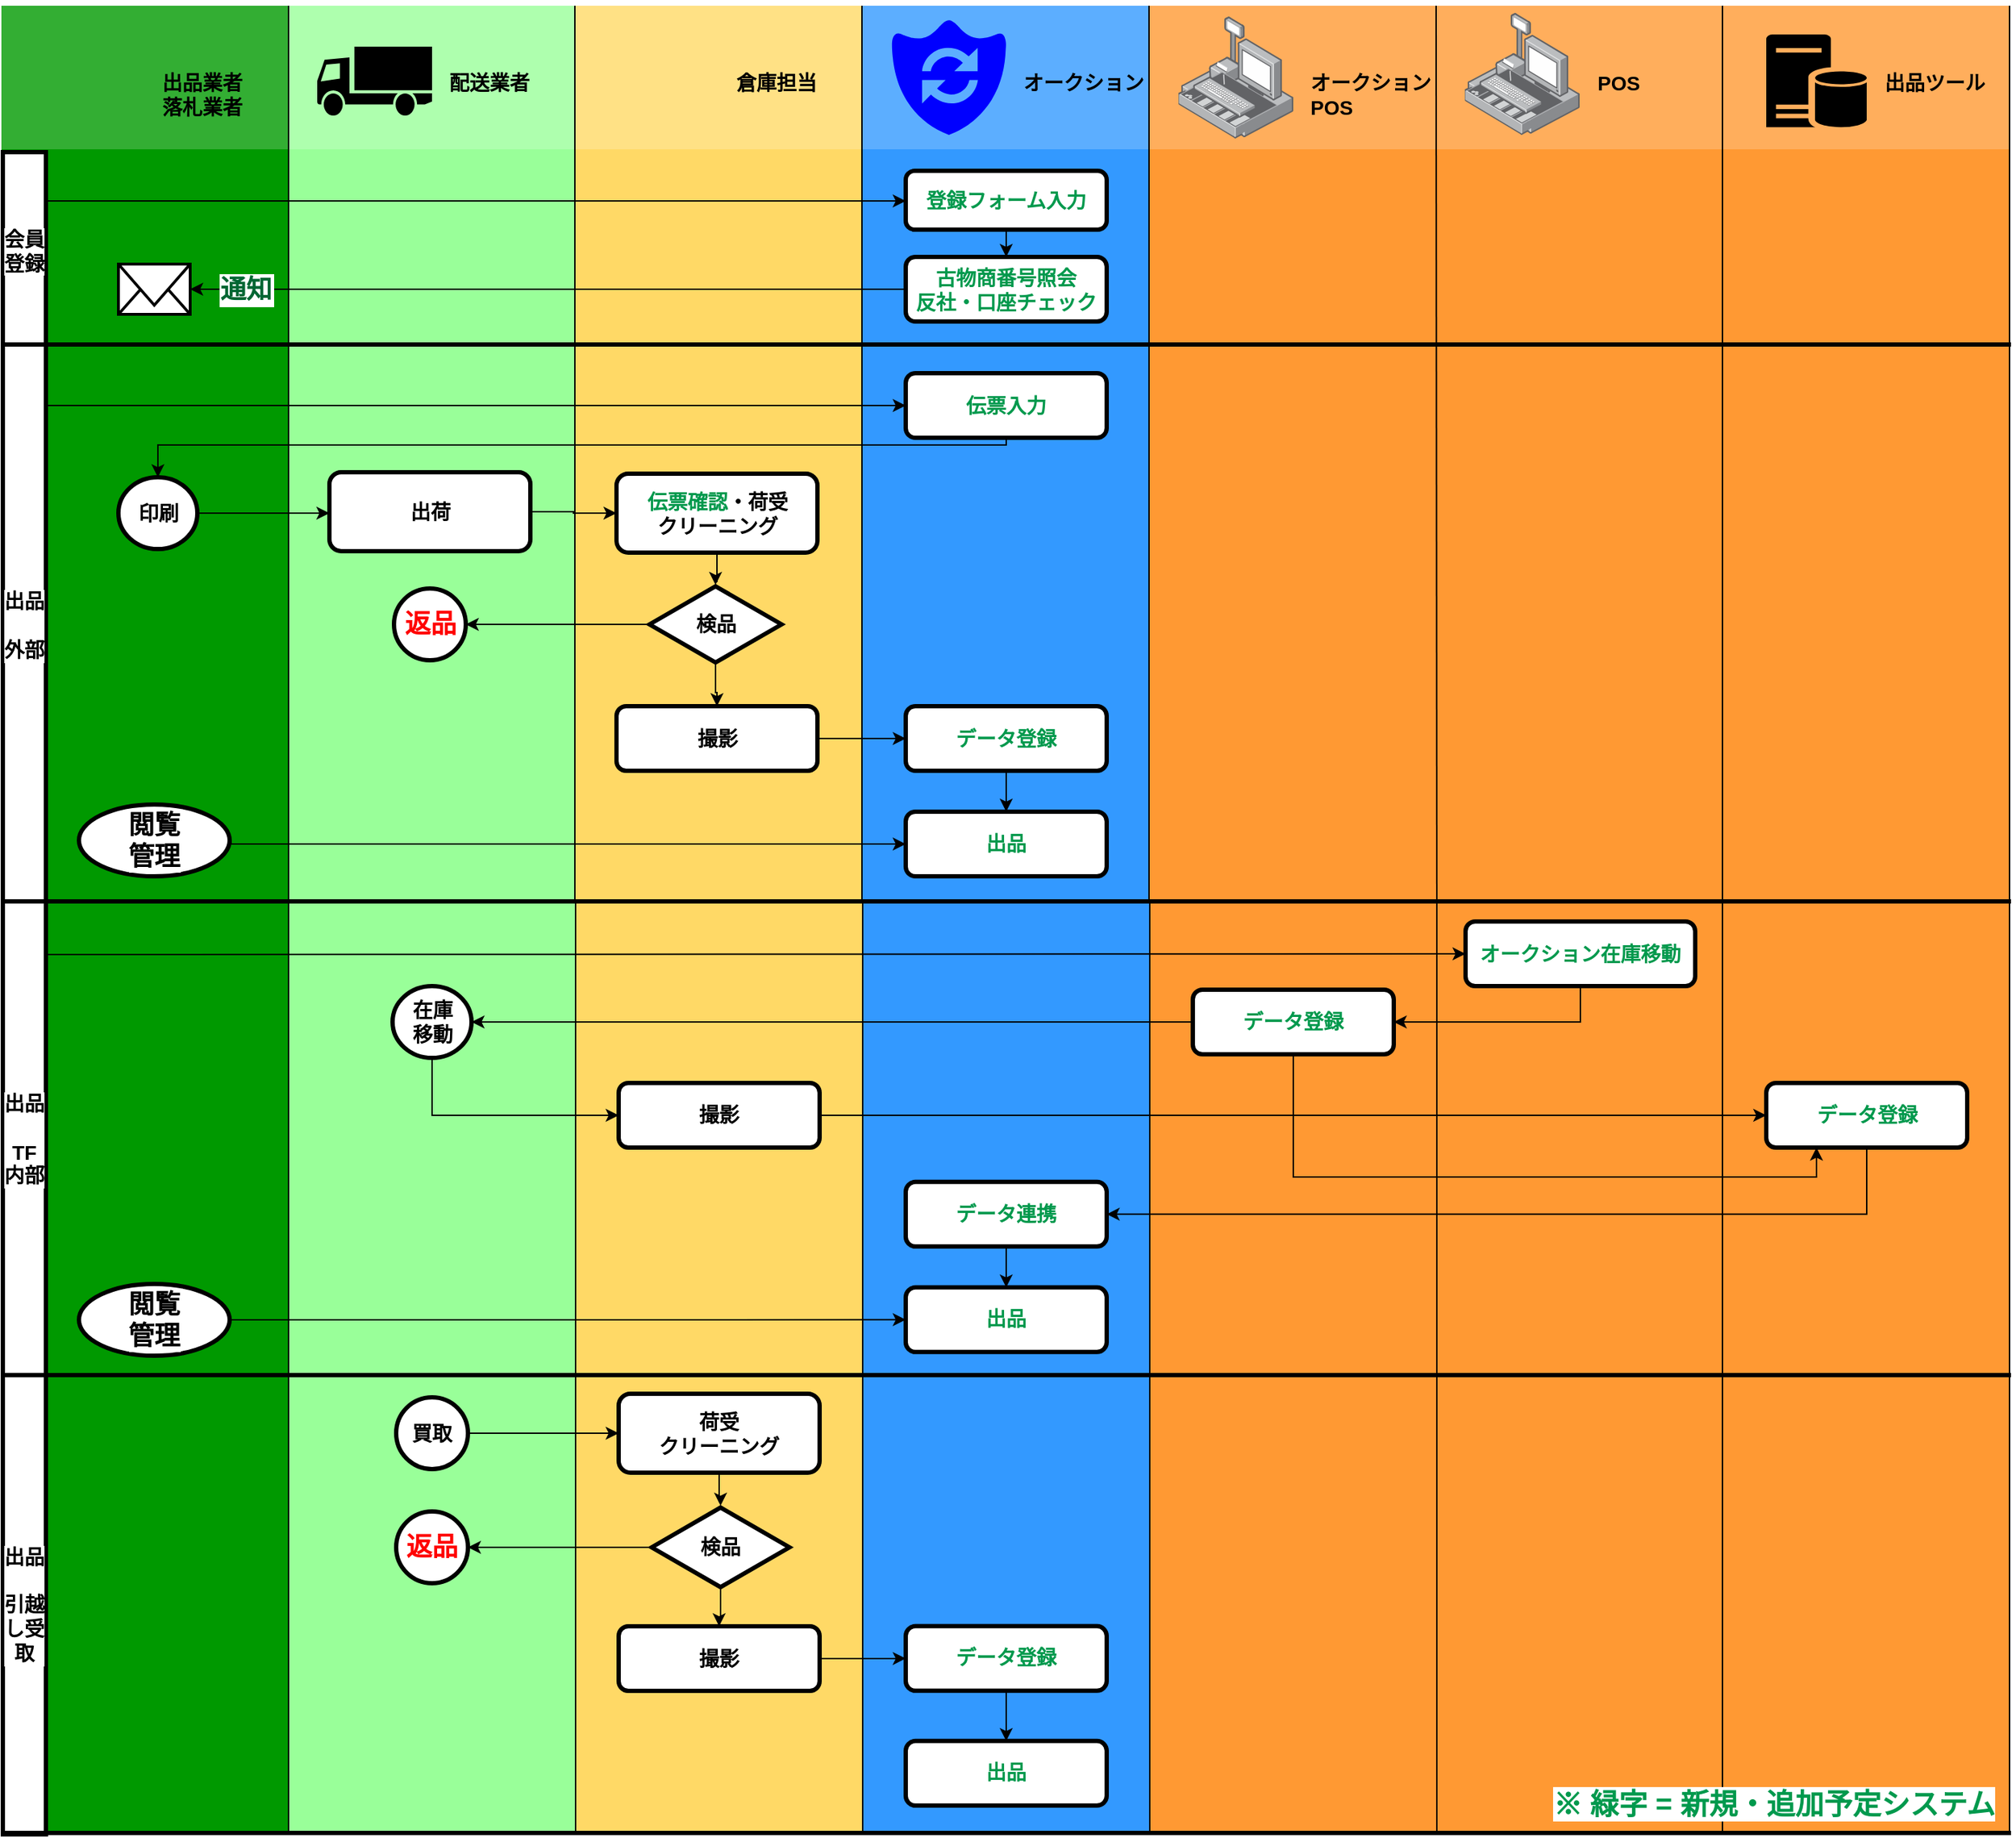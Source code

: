 <mxfile version="10.9.5" type="github"><diagram id="za8MhXIXPKN2aP06DoR2" name="Page-1"><mxGraphModel dx="1892" dy="2934" grid="1" gridSize="10" guides="1" tooltips="1" connect="1" arrows="1" fold="1" page="1" pageScale="1" pageWidth="1169" pageHeight="826" math="0" shadow="0"><root><mxCell id="0"/><mxCell id="1" parent="0"/><mxCell id="djTdqgTqJG-qwQicNYeu-275" value="" style="whiteSpace=wrap;html=1;labelBackgroundColor=#ffffff;fontSize=14;fontColor=#0000FF;align=left;strokeColor=#000000;fillColor=#FF9933;" parent="1" vertex="1"><mxGeometry x="1000" y="-202" width="200" height="650" as="geometry"/></mxCell><mxCell id="djTdqgTqJG-qwQicNYeu-276" value="" style="whiteSpace=wrap;html=1;labelBackgroundColor=#ffffff;fontSize=14;fontColor=#0000FF;align=left;strokeColor=#000000;fillColor=#FF9933;" parent="1" vertex="1"><mxGeometry x="1199" y="-202" width="200" height="650" as="geometry"/></mxCell><mxCell id="djTdqgTqJG-qwQicNYeu-96" value="" style="whiteSpace=wrap;html=1;labelBackgroundColor=#ffffff;fontSize=14;fontColor=#0000FF;align=left;strokeColor=none;fillColor=#FF9933;" parent="1" vertex="1"><mxGeometry x="800" y="-826" width="200" height="625" as="geometry"/></mxCell><mxCell id="djTdqgTqJG-qwQicNYeu-274" value="" style="whiteSpace=wrap;html=1;labelBackgroundColor=#ffffff;fontSize=14;fontColor=#0000FF;align=left;strokeColor=#000000;fillColor=#FF9933;" parent="1" vertex="1"><mxGeometry x="800" y="-202" width="200" height="650" as="geometry"/></mxCell><mxCell id="djTdqgTqJG-qwQicNYeu-273" value="" style="whiteSpace=wrap;html=1;labelBackgroundColor=#ffffff;fontSize=14;fontColor=#0000FF;align=left;strokeColor=#000000;fillColor=#3399FF;" parent="1" vertex="1"><mxGeometry x="600" y="-202" width="200" height="650" as="geometry"/></mxCell><mxCell id="djTdqgTqJG-qwQicNYeu-272" value="" style="whiteSpace=wrap;html=1;labelBackgroundColor=#ffffff;fontSize=14;fontColor=#0000FF;align=left;strokeColor=#000000;fillColor=#FFD966;" parent="1" vertex="1"><mxGeometry x="400" y="-202" width="200" height="650" as="geometry"/></mxCell><mxCell id="djTdqgTqJG-qwQicNYeu-271" value="" style="whiteSpace=wrap;html=1;labelBackgroundColor=#ffffff;fontSize=14;fontColor=#99FF99;align=left;strokeColor=#000000;fillColor=#99FF99;" parent="1" vertex="1"><mxGeometry x="200" y="-202" width="200" height="650" as="geometry"/></mxCell><mxCell id="djTdqgTqJG-qwQicNYeu-270" value="" style="whiteSpace=wrap;html=1;labelBackgroundColor=#ffffff;fontSize=14;fontColor=#0000FF;align=left;strokeColor=#000000;fillColor=#009900;" parent="1" vertex="1"><mxGeometry y="-202" width="200" height="650" as="geometry"/></mxCell><mxCell id="djTdqgTqJG-qwQicNYeu-212" value="" style="group" parent="1" vertex="1" connectable="0"><mxGeometry x="1199.5" y="-826" width="200" height="641" as="geometry"/></mxCell><mxCell id="djTdqgTqJG-qwQicNYeu-213" value="" style="group" parent="djTdqgTqJG-qwQicNYeu-212" vertex="1" connectable="0"><mxGeometry width="200" height="641" as="geometry"/></mxCell><mxCell id="djTdqgTqJG-qwQicNYeu-214" value="" style="whiteSpace=wrap;html=1;labelBackgroundColor=#ffffff;fontSize=14;fontColor=#0000FF;align=left;strokeColor=none;fillColor=#FF9933;" parent="djTdqgTqJG-qwQicNYeu-213" vertex="1"><mxGeometry width="200" height="625" as="geometry"/></mxCell><mxCell id="djTdqgTqJG-qwQicNYeu-215" value="" style="whiteSpace=wrap;html=1;labelBackgroundColor=#ffffff;fillColor=#FFFFFF;fontSize=14;fontColor=#FFFFFF;align=left;strokeColor=none;opacity=20;" parent="djTdqgTqJG-qwQicNYeu-213" vertex="1"><mxGeometry width="200" height="100" as="geometry"/></mxCell><mxCell id="djTdqgTqJG-qwQicNYeu-217" value="出品ツール" style="text;html=1;resizable=0;points=[];autosize=1;align=left;verticalAlign=top;spacingTop=-4;fontSize=14;fontColor=#000000;fontStyle=1" parent="djTdqgTqJG-qwQicNYeu-213" vertex="1"><mxGeometry x="110" y="42.5" width="90" height="20" as="geometry"/></mxCell><mxCell id="djTdqgTqJG-qwQicNYeu-218" value="" style="shadow=0;dashed=0;html=1;labelPosition=center;verticalLabelPosition=bottom;verticalAlign=top;align=center;shape=mxgraph.mscae.enterprise.database_server;fillColor=#000000;strokeColor=none;labelBackgroundColor=#ffffff;fontSize=14;fontColor=#000000;" parent="djTdqgTqJG-qwQicNYeu-213" vertex="1"><mxGeometry x="30" y="20" width="70" height="65" as="geometry"/></mxCell><mxCell id="djTdqgTqJG-qwQicNYeu-216" value="" style="endArrow=none;html=1;fontSize=14;fontColor=#0000FF;" parent="djTdqgTqJG-qwQicNYeu-213" edge="1"><mxGeometry width="50" height="50" relative="1" as="geometry"><mxPoint x="199.5" y="625" as="sourcePoint"/><mxPoint x="199.5" as="targetPoint"/></mxGeometry></mxCell><mxCell id="djTdqgTqJG-qwQicNYeu-90" value="" style="group" parent="1" vertex="1" connectable="0"><mxGeometry x="999.5" y="-826" width="238.5" height="641" as="geometry"/></mxCell><mxCell id="djTdqgTqJG-qwQicNYeu-91" value="" style="whiteSpace=wrap;html=1;labelBackgroundColor=#ffffff;fontSize=14;fontColor=#0000FF;align=left;strokeColor=none;fillColor=#FF9933;" parent="djTdqgTqJG-qwQicNYeu-90" vertex="1"><mxGeometry width="200" height="625" as="geometry"/></mxCell><mxCell id="djTdqgTqJG-qwQicNYeu-92" value="" style="whiteSpace=wrap;html=1;labelBackgroundColor=#ffffff;fillColor=#FFFFFF;fontSize=14;fontColor=#FFFFFF;align=left;strokeColor=none;opacity=20;" parent="djTdqgTqJG-qwQicNYeu-90" vertex="1"><mxGeometry width="200" height="100" as="geometry"/></mxCell><mxCell id="djTdqgTqJG-qwQicNYeu-93" value="" style="endArrow=none;html=1;fontSize=14;fontColor=#0000FF;" parent="djTdqgTqJG-qwQicNYeu-90" edge="1"><mxGeometry width="50" height="50" relative="1" as="geometry"><mxPoint x="199.5" y="625" as="sourcePoint"/><mxPoint x="199.5" as="targetPoint"/></mxGeometry></mxCell><mxCell id="djTdqgTqJG-qwQicNYeu-94" value="POS" style="text;html=1;resizable=0;points=[];autosize=1;align=left;verticalAlign=top;spacingTop=-4;fontSize=14;fontColor=#000000;fontStyle=1" parent="djTdqgTqJG-qwQicNYeu-90" vertex="1"><mxGeometry x="110" y="42.5" width="50" height="20" as="geometry"/></mxCell><mxCell id="djTdqgTqJG-qwQicNYeu-95" value="" style="points=[];aspect=fixed;html=1;align=center;shadow=0;dashed=0;image;image=img/lib/allied_telesis/security/POS.svg;fillColor=#009900;fontColor=#000000;fontStyle=1" parent="djTdqgTqJG-qwQicNYeu-90" vertex="1"><mxGeometry x="20" y="5" width="80" height="85" as="geometry"/></mxCell><mxCell id="djTdqgTqJG-qwQicNYeu-97" value="" style="group" parent="1" vertex="1" connectable="0"><mxGeometry x="600" y="-826" width="200" height="641" as="geometry"/></mxCell><mxCell id="djTdqgTqJG-qwQicNYeu-98" value="" style="whiteSpace=wrap;html=1;labelBackgroundColor=#ffffff;fontSize=14;fontColor=#0000FF;align=left;strokeColor=none;fillColor=#3399FF;" parent="djTdqgTqJG-qwQicNYeu-97" vertex="1"><mxGeometry width="200" height="625" as="geometry"/></mxCell><mxCell id="djTdqgTqJG-qwQicNYeu-99" value="" style="whiteSpace=wrap;html=1;labelBackgroundColor=#ffffff;fillColor=#FFFFFF;fontSize=14;fontColor=#FFFFFF;align=left;strokeColor=none;opacity=20;" parent="djTdqgTqJG-qwQicNYeu-97" vertex="1"><mxGeometry width="200" height="100" as="geometry"/></mxCell><mxCell id="djTdqgTqJG-qwQicNYeu-100" value="" style="pointerEvents=1;shadow=0;dashed=0;html=1;strokeColor=none;labelPosition=center;verticalLabelPosition=bottom;verticalAlign=top;align=center;shape=mxgraph.mscae.oms.system_update;fillColor=#0000FF;fontColor=#009900;fontStyle=1" parent="djTdqgTqJG-qwQicNYeu-97" vertex="1"><mxGeometry x="20" y="10" width="80" height="80" as="geometry"/></mxCell><mxCell id="djTdqgTqJG-qwQicNYeu-101" value="" style="endArrow=none;html=1;fontSize=14;fontColor=#0000FF;" parent="djTdqgTqJG-qwQicNYeu-97" edge="1"><mxGeometry width="50" height="50" relative="1" as="geometry"><mxPoint x="199.5" y="625" as="sourcePoint"/><mxPoint x="199.5" as="targetPoint"/></mxGeometry></mxCell><mxCell id="djTdqgTqJG-qwQicNYeu-102" value="" style="shape=image;html=1;verticalAlign=top;verticalLabelPosition=bottom;labelBackgroundColor=#ffffff;imageAspect=0;aspect=fixed;image=https://cdn0.iconfinder.com/data/icons/google-material-design-3-0/48/ic_fiber_new_48px-128.png;strokeWidth=3;fillColor=#FFFFFF;gradientColor=none;fontSize=14;fontColor=#FF0000;align=center;" parent="djTdqgTqJG-qwQicNYeu-97" vertex="1"><mxGeometry x="142" y="-3.5" width="56" height="56" as="geometry"/></mxCell><mxCell id="djTdqgTqJG-qwQicNYeu-103" value="古物商番号照会&lt;br&gt;反社・口座チェック" style="rounded=1;whiteSpace=wrap;html=1;labelBackgroundColor=#ffffff;strokeWidth=3;fillColor=#FFFFFF;gradientColor=none;fontSize=14;fontColor=#00994D;align=center;fontStyle=1" parent="djTdqgTqJG-qwQicNYeu-97" vertex="1"><mxGeometry x="30" y="175" width="140" height="45" as="geometry"/></mxCell><mxCell id="djTdqgTqJG-qwQicNYeu-242" style="edgeStyle=orthogonalEdgeStyle;rounded=0;orthogonalLoop=1;jettySize=auto;html=1;strokeWidth=1;fontSize=18;fontColor=#0000FF;" parent="djTdqgTqJG-qwQicNYeu-97" source="djTdqgTqJG-qwQicNYeu-225" target="djTdqgTqJG-qwQicNYeu-227" edge="1"><mxGeometry relative="1" as="geometry"/></mxCell><mxCell id="djTdqgTqJG-qwQicNYeu-225" value="データ登録" style="rounded=1;whiteSpace=wrap;html=1;labelBackgroundColor=#ffffff;strokeWidth=3;fillColor=#FFFFFF;gradientColor=none;fontSize=14;fontColor=#00994D;align=center;fontStyle=1" parent="djTdqgTqJG-qwQicNYeu-97" vertex="1"><mxGeometry x="30" y="488" width="140" height="45" as="geometry"/></mxCell><mxCell id="djTdqgTqJG-qwQicNYeu-227" value="出品" style="rounded=1;whiteSpace=wrap;html=1;labelBackgroundColor=#ffffff;strokeWidth=3;fillColor=#FFFFFF;gradientColor=none;fontSize=14;fontColor=#00994D;align=center;fontStyle=1" parent="djTdqgTqJG-qwQicNYeu-97" vertex="1"><mxGeometry x="30" y="561.5" width="140" height="45" as="geometry"/></mxCell><mxCell id="fj4YMUKEExs1dct1NMmo-18" value="伝票入力" style="rounded=1;whiteSpace=wrap;html=1;labelBackgroundColor=#ffffff;strokeWidth=3;fillColor=#FFFFFF;gradientColor=none;fontSize=14;fontColor=#00994D;align=center;fontStyle=1" vertex="1" parent="djTdqgTqJG-qwQicNYeu-97"><mxGeometry x="30" y="256" width="140" height="45" as="geometry"/></mxCell><mxCell id="djTdqgTqJG-qwQicNYeu-104" value="" style="group" parent="1" vertex="1" connectable="0"><mxGeometry x="400" y="-826" width="200" height="641" as="geometry"/></mxCell><mxCell id="djTdqgTqJG-qwQicNYeu-105" value="" style="whiteSpace=wrap;html=1;labelBackgroundColor=#ffffff;fontSize=14;fontColor=#0000FF;align=left;strokeColor=none;fillColor=#FFD966;" parent="djTdqgTqJG-qwQicNYeu-104" vertex="1"><mxGeometry width="200" height="625" as="geometry"/></mxCell><mxCell id="djTdqgTqJG-qwQicNYeu-106" value="" style="whiteSpace=wrap;html=1;labelBackgroundColor=#ffffff;fillColor=#FFFFFF;fontSize=14;fontColor=#FFFFFF;align=left;strokeColor=none;opacity=20;" parent="djTdqgTqJG-qwQicNYeu-104" vertex="1"><mxGeometry width="200" height="100" as="geometry"/></mxCell><mxCell id="djTdqgTqJG-qwQicNYeu-107" value="" style="shape=image;html=1;verticalAlign=top;verticalLabelPosition=bottom;labelBackgroundColor=#ffffff;imageAspect=0;aspect=fixed;image=https://cdn3.iconfinder.com/data/icons/whisky-break/90/warehouse-128.png;fontStyle=1;imageBackground=none;" parent="djTdqgTqJG-qwQicNYeu-104" vertex="1"><mxGeometry x="20" y="12.5" width="80" height="80" as="geometry"/></mxCell><mxCell id="djTdqgTqJG-qwQicNYeu-108" value="倉庫担当" style="text;html=1;resizable=0;points=[];autosize=1;align=left;verticalAlign=top;spacingTop=-4;fontSize=14;fontColor=#000000;fontStyle=1" parent="djTdqgTqJG-qwQicNYeu-104" vertex="1"><mxGeometry x="110" y="42.5" width="70" height="20" as="geometry"/></mxCell><mxCell id="djTdqgTqJG-qwQicNYeu-109" value="" style="endArrow=none;html=1;fontSize=14;fontColor=#0000FF;" parent="djTdqgTqJG-qwQicNYeu-104" edge="1"><mxGeometry width="50" height="50" relative="1" as="geometry"><mxPoint x="199.5" y="625" as="sourcePoint"/><mxPoint x="199.5" as="targetPoint"/></mxGeometry></mxCell><mxCell id="fj4YMUKEExs1dct1NMmo-32" style="edgeStyle=orthogonalEdgeStyle;rounded=0;orthogonalLoop=1;jettySize=auto;html=1;" edge="1" parent="djTdqgTqJG-qwQicNYeu-104" source="djTdqgTqJG-qwQicNYeu-182" target="djTdqgTqJG-qwQicNYeu-189"><mxGeometry relative="1" as="geometry"/></mxCell><mxCell id="djTdqgTqJG-qwQicNYeu-182" value="&lt;font color=&quot;#00994d&quot;&gt;伝票確認&lt;/font&gt;・荷受&lt;br&gt;クリーニング" style="rounded=1;whiteSpace=wrap;html=1;labelBackgroundColor=#ffffff;strokeWidth=3;fillColor=#FFFFFF;gradientColor=none;fontSize=14;fontColor=#000000;align=center;fontStyle=1" parent="djTdqgTqJG-qwQicNYeu-104" vertex="1"><mxGeometry x="28.5" y="326" width="140" height="55" as="geometry"/></mxCell><mxCell id="fj4YMUKEExs1dct1NMmo-35" style="edgeStyle=orthogonalEdgeStyle;rounded=0;orthogonalLoop=1;jettySize=auto;html=1;" edge="1" parent="djTdqgTqJG-qwQicNYeu-104" source="djTdqgTqJG-qwQicNYeu-189" target="djTdqgTqJG-qwQicNYeu-193"><mxGeometry relative="1" as="geometry"/></mxCell><mxCell id="djTdqgTqJG-qwQicNYeu-189" value="検品" style="html=1;whiteSpace=wrap;aspect=fixed;shape=isoRectangle;labelBackgroundColor=#ffffff;strokeWidth=3;fontSize=14;align=center;fontStyle=1" parent="djTdqgTqJG-qwQicNYeu-104" vertex="1"><mxGeometry x="51.5" y="403.5" width="92" height="55" as="geometry"/></mxCell><mxCell id="djTdqgTqJG-qwQicNYeu-193" value="撮影" style="rounded=1;whiteSpace=wrap;html=1;labelBackgroundColor=#ffffff;strokeWidth=3;fillColor=#FFFFFF;gradientColor=none;fontSize=14;fontColor=#000000;align=center;fontStyle=1" parent="djTdqgTqJG-qwQicNYeu-104" vertex="1"><mxGeometry x="28.5" y="488" width="140" height="45" as="geometry"/></mxCell><mxCell id="djTdqgTqJG-qwQicNYeu-110" value="" style="group;fontStyle=1" parent="1" vertex="1" connectable="0"><mxGeometry x="200" y="-826" width="200" height="641" as="geometry"/></mxCell><mxCell id="djTdqgTqJG-qwQicNYeu-111" value="" style="whiteSpace=wrap;html=1;labelBackgroundColor=#ffffff;fontSize=14;fontColor=#99FF99;align=left;strokeColor=none;fillColor=#99FF99;" parent="djTdqgTqJG-qwQicNYeu-110" vertex="1"><mxGeometry width="200" height="625" as="geometry"/></mxCell><mxCell id="djTdqgTqJG-qwQicNYeu-112" value="" style="whiteSpace=wrap;html=1;labelBackgroundColor=#ffffff;fillColor=#FFFFFF;fontSize=14;fontColor=#FFFFFF;align=left;strokeColor=none;opacity=20;" parent="djTdqgTqJG-qwQicNYeu-110" vertex="1"><mxGeometry width="200" height="100" as="geometry"/></mxCell><mxCell id="djTdqgTqJG-qwQicNYeu-113" value="" style="endArrow=none;html=1;fontSize=14;fontColor=#0000FF;" parent="djTdqgTqJG-qwQicNYeu-110" edge="1"><mxGeometry width="50" height="50" relative="1" as="geometry"><mxPoint x="199.5" y="625" as="sourcePoint"/><mxPoint x="199.5" as="targetPoint"/></mxGeometry></mxCell><mxCell id="djTdqgTqJG-qwQicNYeu-114" value="配送業者" style="text;html=1;resizable=0;points=[];autosize=1;align=left;verticalAlign=top;spacingTop=-4;fontSize=14;fontColor=#000000;fontStyle=1" parent="djTdqgTqJG-qwQicNYeu-110" vertex="1"><mxGeometry x="110" y="42.5" width="70" height="20" as="geometry"/></mxCell><mxCell id="djTdqgTqJG-qwQicNYeu-115" value="" style="shape=mxgraph.signs.transportation.truck_1;html=1;fillColor=#000000;strokeColor=none;verticalLabelPosition=bottom;verticalAlign=top;align=center;labelBackgroundColor=#ffffff;fontSize=14;fontColor=#99FF99;" parent="djTdqgTqJG-qwQicNYeu-110" vertex="1"><mxGeometry x="20" y="28.5" width="80" height="48" as="geometry"/></mxCell><mxCell id="djTdqgTqJG-qwQicNYeu-191" value="返品" style="ellipse;whiteSpace=wrap;html=1;aspect=fixed;labelBackgroundColor=#ffffff;strokeWidth=3;fontSize=18;align=center;fontStyle=1;fontColor=#FF0000;" parent="djTdqgTqJG-qwQicNYeu-110" vertex="1"><mxGeometry x="73.5" y="406" width="50" height="50" as="geometry"/></mxCell><mxCell id="djTdqgTqJG-qwQicNYeu-351" value="出荷&lt;br&gt;" style="rounded=1;whiteSpace=wrap;html=1;labelBackgroundColor=#ffffff;strokeWidth=3;fillColor=#FFFFFF;gradientColor=none;fontSize=14;fontColor=#000000;align=center;fontStyle=1" parent="djTdqgTqJG-qwQicNYeu-110" vertex="1"><mxGeometry x="28.5" y="325" width="140" height="55" as="geometry"/></mxCell><mxCell id="djTdqgTqJG-qwQicNYeu-116" value="" style="group;fontStyle=0;fontColor=#000000;" parent="1" vertex="1" connectable="0"><mxGeometry y="-826" width="213" height="641" as="geometry"/></mxCell><mxCell id="djTdqgTqJG-qwQicNYeu-117" value="" style="whiteSpace=wrap;html=1;labelBackgroundColor=#ffffff;fontSize=14;fontColor=#0000FF;align=left;strokeColor=none;fillColor=#009900;" parent="djTdqgTqJG-qwQicNYeu-116" vertex="1"><mxGeometry width="200" height="625" as="geometry"/></mxCell><mxCell id="djTdqgTqJG-qwQicNYeu-118" value="" style="whiteSpace=wrap;html=1;labelBackgroundColor=#ffffff;fillColor=#FFFFFF;fontSize=14;fontColor=#FFFFFF;align=left;strokeColor=none;opacity=20;" parent="djTdqgTqJG-qwQicNYeu-116" vertex="1"><mxGeometry width="200" height="100" as="geometry"/></mxCell><mxCell id="djTdqgTqJG-qwQicNYeu-119" value="" style="shape=image;html=1;verticalAlign=top;verticalLabelPosition=bottom;labelBackgroundColor=#ffffff;imageAspect=0;aspect=fixed;image=https://cdn2.iconfinder.com/data/icons/property-agent-real-estate/235/property-agent-010-128.png;fontSize=14;fontColor=#0000FF;align=left;" parent="djTdqgTqJG-qwQicNYeu-116" vertex="1"><mxGeometry x="35" y="20" width="65" height="65" as="geometry"/></mxCell><mxCell id="djTdqgTqJG-qwQicNYeu-120" value="出品業者&lt;br&gt;落札業者" style="text;html=1;resizable=0;points=[];autosize=1;align=left;verticalAlign=top;spacingTop=-4;fontSize=14;fontColor=#000000;fontStyle=1" parent="djTdqgTqJG-qwQicNYeu-116" vertex="1"><mxGeometry x="110" y="42.5" width="70" height="40" as="geometry"/></mxCell><mxCell id="djTdqgTqJG-qwQicNYeu-121" value="" style="endArrow=none;html=1;fontSize=14;fontColor=#0000FF;" parent="djTdqgTqJG-qwQicNYeu-116" edge="1"><mxGeometry width="50" height="50" relative="1" as="geometry"><mxPoint x="200" y="625" as="sourcePoint"/><mxPoint x="200" as="targetPoint"/></mxGeometry></mxCell><mxCell id="djTdqgTqJG-qwQicNYeu-177" value="" style="html=1;verticalLabelPosition=bottom;align=center;labelBackgroundColor=#ffffff;verticalAlign=top;strokeWidth=2;strokeColor=#000000;fillColor=#ffffff;shadow=0;dashed=0;shape=mxgraph.ios7.icons.mail;fontSize=14;fontColor=#000000;" parent="djTdqgTqJG-qwQicNYeu-116" vertex="1"><mxGeometry x="81.5" y="180" width="50" height="35" as="geometry"/></mxCell><mxCell id="djTdqgTqJG-qwQicNYeu-230" value="閲覧&lt;br&gt;管理&lt;br&gt;" style="ellipse;whiteSpace=wrap;html=1;labelBackgroundColor=#ffffff;strokeWidth=3;fontSize=18;align=center;fontStyle=1" parent="djTdqgTqJG-qwQicNYeu-116" vertex="1"><mxGeometry x="54" y="556.5" width="105" height="50" as="geometry"/></mxCell><mxCell id="djTdqgTqJG-qwQicNYeu-235" value="" style="endArrow=none;html=1;strokeWidth=3;fontSize=18;fontColor=#0000FF;" parent="djTdqgTqJG-qwQicNYeu-116" edge="1"><mxGeometry width="50" height="50" relative="1" as="geometry"><mxPoint x="1" y="236" as="sourcePoint"/><mxPoint x="1400" y="236" as="targetPoint"/></mxGeometry></mxCell><mxCell id="djTdqgTqJG-qwQicNYeu-122" value="会員登録" style="rounded=0;whiteSpace=wrap;html=1;labelBackgroundColor=#ffffff;strokeWidth=3;fillColor=#FFFFFF;gradientColor=none;fontSize=14;fontColor=#000000;align=center;fontStyle=1;strokeColor=#000000;" parent="djTdqgTqJG-qwQicNYeu-116" vertex="1"><mxGeometry x="1" y="102" width="30" height="138" as="geometry"/></mxCell><mxCell id="djTdqgTqJG-qwQicNYeu-181" value="出品&lt;br&gt;&lt;br&gt;外部&lt;br&gt;" style="rounded=0;whiteSpace=wrap;html=1;labelBackgroundColor=#ffffff;strokeWidth=3;fillColor=#FFFFFF;gradientColor=none;fontSize=14;fontColor=#000000;align=center;fontStyle=1" parent="djTdqgTqJG-qwQicNYeu-116" vertex="1"><mxGeometry x="1" y="236" width="30" height="391" as="geometry"/></mxCell><mxCell id="fj4YMUKEExs1dct1NMmo-22" value="印刷" style="ellipse;whiteSpace=wrap;html=1;labelBackgroundColor=#ffffff;strokeWidth=3;fontSize=14;align=center;fontStyle=1" vertex="1" parent="djTdqgTqJG-qwQicNYeu-116"><mxGeometry x="81.5" y="328.5" width="55" height="50" as="geometry"/></mxCell><mxCell id="djTdqgTqJG-qwQicNYeu-238" value="" style="endArrow=none;html=1;strokeWidth=3;fontSize=18;fontColor=#0000FF;" parent="djTdqgTqJG-qwQicNYeu-116" edge="1"><mxGeometry width="50" height="50" relative="1" as="geometry"><mxPoint x="1" y="624" as="sourcePoint"/><mxPoint x="1400" y="624" as="targetPoint"/></mxGeometry></mxCell><mxCell id="djTdqgTqJG-qwQicNYeu-145" style="edgeStyle=orthogonalEdgeStyle;rounded=0;orthogonalLoop=1;jettySize=auto;html=1;fontSize=14;fontColor=#000000;" parent="1" source="djTdqgTqJG-qwQicNYeu-123" target="djTdqgTqJG-qwQicNYeu-103" edge="1"><mxGeometry relative="1" as="geometry"/></mxCell><mxCell id="djTdqgTqJG-qwQicNYeu-123" value="登録フォーム入力&lt;br&gt;" style="rounded=1;whiteSpace=wrap;html=1;labelBackgroundColor=#ffffff;strokeWidth=3;fillColor=#FFFFFF;gradientColor=none;fontSize=14;fontColor=#00994D;align=center;fontStyle=1" parent="1" vertex="1"><mxGeometry x="630" y="-711" width="140" height="41" as="geometry"/></mxCell><mxCell id="djTdqgTqJG-qwQicNYeu-125" value="" style="whiteSpace=wrap;html=1;labelBackgroundColor=#ffffff;fillColor=#FFFFFF;fontSize=14;fontColor=#FFFFFF;align=left;strokeColor=none;opacity=20;" parent="1" vertex="1"><mxGeometry x="800" y="-826" width="200" height="100" as="geometry"/></mxCell><mxCell id="djTdqgTqJG-qwQicNYeu-126" value="" style="endArrow=none;html=1;fontSize=14;fontColor=#0000FF;" parent="1" edge="1"><mxGeometry width="50" height="50" relative="1" as="geometry"><mxPoint x="1000" y="-200" as="sourcePoint"/><mxPoint x="999.5" y="-826" as="targetPoint"/></mxGeometry></mxCell><mxCell id="djTdqgTqJG-qwQicNYeu-127" value="" style="points=[];aspect=fixed;html=1;align=center;shadow=0;dashed=0;image;image=img/lib/allied_telesis/security/POS.svg;fillColor=#009900;fontColor=#000000;fontStyle=1" parent="1" vertex="1"><mxGeometry x="820" y="-818.5" width="80" height="85" as="geometry"/></mxCell><mxCell id="djTdqgTqJG-qwQicNYeu-129" value="オークション" style="text;html=1;resizable=0;points=[];autosize=1;align=left;verticalAlign=top;spacingTop=-4;fontSize=14;fontColor=#000000;fontStyle=1" parent="1" vertex="1"><mxGeometry x="710" y="-783.5" width="100" height="20" as="geometry"/></mxCell><mxCell id="djTdqgTqJG-qwQicNYeu-130" value="オークション&lt;br&gt;POS&lt;br&gt;" style="text;html=1;resizable=0;points=[];autosize=1;align=left;verticalAlign=top;spacingTop=-4;fontSize=14;fontColor=#000000;fontStyle=1" parent="1" vertex="1"><mxGeometry x="910" y="-783.5" width="100" height="40" as="geometry"/></mxCell><mxCell id="djTdqgTqJG-qwQicNYeu-142" style="edgeStyle=orthogonalEdgeStyle;rounded=0;orthogonalLoop=1;jettySize=auto;html=1;fontSize=14;fontColor=#000000;" parent="1" target="djTdqgTqJG-qwQicNYeu-123" edge="1"><mxGeometry relative="1" as="geometry"><mxPoint x="30" y="-691" as="sourcePoint"/><Array as="points"><mxPoint x="30" y="-690"/></Array></mxGeometry></mxCell><mxCell id="djTdqgTqJG-qwQicNYeu-179" style="edgeStyle=orthogonalEdgeStyle;rounded=0;orthogonalLoop=1;jettySize=auto;html=1;fontSize=14;fontColor=#000000;" parent="1" source="djTdqgTqJG-qwQicNYeu-103" target="djTdqgTqJG-qwQicNYeu-177" edge="1"><mxGeometry relative="1" as="geometry"/></mxCell><mxCell id="djTdqgTqJG-qwQicNYeu-180" value="&lt;b style=&quot;font-size: 18px;&quot;&gt;通知&lt;/b&gt;" style="text;html=1;resizable=0;points=[];align=center;verticalAlign=middle;labelBackgroundColor=#ffffff;fontSize=18;fontColor=#006633;labelBorderColor=#FFFFFF;" parent="djTdqgTqJG-qwQicNYeu-179" vertex="1" connectable="0"><mxGeometry x="-0.364" y="4" relative="1" as="geometry"><mxPoint x="-301.5" y="-4" as="offset"/></mxGeometry></mxCell><mxCell id="djTdqgTqJG-qwQicNYeu-192" style="edgeStyle=orthogonalEdgeStyle;rounded=0;orthogonalLoop=1;jettySize=auto;html=1;entryX=1;entryY=0.5;entryDx=0;entryDy=0;fontSize=18;fontColor=#FF0000;" parent="1" source="djTdqgTqJG-qwQicNYeu-189" target="djTdqgTqJG-qwQicNYeu-191" edge="1"><mxGeometry relative="1" as="geometry"/></mxCell><mxCell id="djTdqgTqJG-qwQicNYeu-283" style="edgeStyle=orthogonalEdgeStyle;rounded=0;orthogonalLoop=1;jettySize=auto;html=1;entryX=0;entryY=0.5;entryDx=0;entryDy=0;strokeWidth=1;fontSize=14;fontColor=#0000FF;" parent="1" target="djTdqgTqJG-qwQicNYeu-287" edge="1"><mxGeometry relative="1" as="geometry"><mxPoint x="32" y="-165" as="sourcePoint"/><Array as="points"><mxPoint x="32" y="-166"/></Array></mxGeometry></mxCell><mxCell id="djTdqgTqJG-qwQicNYeu-243" value="出品&lt;br&gt;&lt;br&gt;TF内部&lt;br&gt;" style="rounded=0;whiteSpace=wrap;html=1;labelBackgroundColor=#ffffff;strokeWidth=3;fillColor=#FFFFFF;gradientColor=none;fontSize=14;fontColor=#000000;align=center;fontStyle=1" parent="1" vertex="1"><mxGeometry x="1" y="-202" width="30" height="332" as="geometry"/></mxCell><mxCell id="djTdqgTqJG-qwQicNYeu-320" value="" style="shape=image;html=1;verticalAlign=top;verticalLabelPosition=bottom;labelBackgroundColor=#ffffff;imageAspect=0;aspect=fixed;image=https://cdn0.iconfinder.com/data/icons/google-material-design-3-0/48/ic_fiber_new_48px-128.png;strokeWidth=3;fillColor=#FFFFFF;gradientColor=none;fontSize=14;fontColor=#FF0000;align=center;" parent="1" vertex="1"><mxGeometry x="942" y="-829.5" width="56" height="56" as="geometry"/></mxCell><mxCell id="fj4YMUKEExs1dct1NMmo-7" style="edgeStyle=orthogonalEdgeStyle;rounded=0;orthogonalLoop=1;jettySize=auto;html=1;entryX=0;entryY=0.5;entryDx=0;entryDy=0;" edge="1" parent="1" source="djTdqgTqJG-qwQicNYeu-282" target="djTdqgTqJG-qwQicNYeu-286"><mxGeometry relative="1" as="geometry"><Array as="points"><mxPoint x="300" y="-53"/></Array></mxGeometry></mxCell><mxCell id="djTdqgTqJG-qwQicNYeu-282" value="在庫&lt;br&gt;移動" style="ellipse;whiteSpace=wrap;html=1;labelBackgroundColor=#ffffff;strokeWidth=3;fontSize=14;align=center;fontStyle=1" parent="1" vertex="1"><mxGeometry x="272.5" y="-143" width="55" height="50" as="geometry"/></mxCell><mxCell id="djTdqgTqJG-qwQicNYeu-294" style="edgeStyle=orthogonalEdgeStyle;rounded=0;orthogonalLoop=1;jettySize=auto;html=1;entryX=0;entryY=0.5;entryDx=0;entryDy=0;strokeWidth=1;fontSize=14;fontColor=#0000FF;" parent="1" source="djTdqgTqJG-qwQicNYeu-286" target="djTdqgTqJG-qwQicNYeu-292" edge="1"><mxGeometry relative="1" as="geometry"/></mxCell><mxCell id="djTdqgTqJG-qwQicNYeu-286" value="撮影" style="rounded=1;whiteSpace=wrap;html=1;labelBackgroundColor=#ffffff;strokeWidth=3;fillColor=#FFFFFF;gradientColor=none;fontSize=14;fontColor=#000000;align=center;fontStyle=1" parent="1" vertex="1"><mxGeometry x="430" y="-75.5" width="140" height="45" as="geometry"/></mxCell><mxCell id="fj4YMUKEExs1dct1NMmo-4" style="edgeStyle=orthogonalEdgeStyle;rounded=0;orthogonalLoop=1;jettySize=auto;html=1;entryX=1;entryY=0.5;entryDx=0;entryDy=0;" edge="1" parent="1" source="djTdqgTqJG-qwQicNYeu-287" target="djTdqgTqJG-qwQicNYeu-295"><mxGeometry relative="1" as="geometry"><Array as="points"><mxPoint x="1100" y="-118"/></Array></mxGeometry></mxCell><mxCell id="djTdqgTqJG-qwQicNYeu-287" value="オークション在庫移動" style="rounded=1;whiteSpace=wrap;html=1;labelBackgroundColor=#ffffff;strokeWidth=3;fillColor=#FFFFFF;gradientColor=none;fontSize=14;fontColor=#00994D;align=center;fontStyle=1" parent="1" vertex="1"><mxGeometry x="1020" y="-188" width="160" height="45" as="geometry"/></mxCell><mxCell id="fj4YMUKEExs1dct1NMmo-37" style="edgeStyle=orthogonalEdgeStyle;rounded=0;orthogonalLoop=1;jettySize=auto;html=1;entryX=1;entryY=0.5;entryDx=0;entryDy=0;" edge="1" parent="1" source="djTdqgTqJG-qwQicNYeu-292" target="djTdqgTqJG-qwQicNYeu-307"><mxGeometry relative="1" as="geometry"><Array as="points"><mxPoint x="1300" y="16"/></Array></mxGeometry></mxCell><mxCell id="djTdqgTqJG-qwQicNYeu-292" value="データ登録" style="rounded=1;whiteSpace=wrap;html=1;labelBackgroundColor=#ffffff;strokeWidth=3;fillColor=#FFFFFF;gradientColor=none;fontSize=14;fontColor=#00994D;align=center;fontStyle=1" parent="1" vertex="1"><mxGeometry x="1229.5" y="-75.5" width="140" height="45" as="geometry"/></mxCell><mxCell id="fj4YMUKEExs1dct1NMmo-5" style="edgeStyle=orthogonalEdgeStyle;rounded=0;orthogonalLoop=1;jettySize=auto;html=1;entryX=1;entryY=0.5;entryDx=0;entryDy=0;" edge="1" parent="1" source="djTdqgTqJG-qwQicNYeu-295" target="djTdqgTqJG-qwQicNYeu-282"><mxGeometry relative="1" as="geometry"/></mxCell><mxCell id="fj4YMUKEExs1dct1NMmo-36" style="edgeStyle=orthogonalEdgeStyle;rounded=0;orthogonalLoop=1;jettySize=auto;html=1;entryX=0.25;entryY=1;entryDx=0;entryDy=0;" edge="1" parent="1" source="djTdqgTqJG-qwQicNYeu-295" target="djTdqgTqJG-qwQicNYeu-292"><mxGeometry relative="1" as="geometry"><Array as="points"><mxPoint x="900" y="-10"/><mxPoint x="1264" y="-10"/></Array></mxGeometry></mxCell><mxCell id="djTdqgTqJG-qwQicNYeu-295" value="データ登録" style="rounded=1;whiteSpace=wrap;html=1;labelBackgroundColor=#ffffff;strokeWidth=3;fillColor=#FFFFFF;gradientColor=none;fontSize=14;fontColor=#00994D;align=center;fontStyle=1" parent="1" vertex="1"><mxGeometry x="830" y="-140.5" width="140" height="45" as="geometry"/></mxCell><mxCell id="djTdqgTqJG-qwQicNYeu-316" style="edgeStyle=orthogonalEdgeStyle;rounded=0;orthogonalLoop=1;jettySize=auto;html=1;entryX=0.5;entryY=0;entryDx=0;entryDy=0;strokeWidth=1;fontSize=14;fontColor=#0000FF;" parent="1" source="djTdqgTqJG-qwQicNYeu-307" target="djTdqgTqJG-qwQicNYeu-308" edge="1"><mxGeometry relative="1" as="geometry"/></mxCell><mxCell id="djTdqgTqJG-qwQicNYeu-307" value="データ連携&lt;br&gt;" style="rounded=1;whiteSpace=wrap;html=1;labelBackgroundColor=#ffffff;strokeWidth=3;fillColor=#FFFFFF;gradientColor=none;fontSize=14;fontColor=#00994D;align=center;fontStyle=1" parent="1" vertex="1"><mxGeometry x="630" y="-6.571" width="140" height="45" as="geometry"/></mxCell><mxCell id="djTdqgTqJG-qwQicNYeu-308" value="出品" style="rounded=1;whiteSpace=wrap;html=1;labelBackgroundColor=#ffffff;strokeWidth=3;fillColor=#FFFFFF;gradientColor=none;fontSize=14;fontColor=#00994D;align=center;fontStyle=1" parent="1" vertex="1"><mxGeometry x="630" y="66.929" width="140" height="45" as="geometry"/></mxCell><mxCell id="djTdqgTqJG-qwQicNYeu-312" style="edgeStyle=orthogonalEdgeStyle;rounded=0;orthogonalLoop=1;jettySize=auto;html=1;entryX=0;entryY=0.5;entryDx=0;entryDy=0;strokeWidth=1;fontSize=14;fontColor=#0000FF;" parent="1" source="djTdqgTqJG-qwQicNYeu-311" target="djTdqgTqJG-qwQicNYeu-308" edge="1"><mxGeometry relative="1" as="geometry"/></mxCell><mxCell id="djTdqgTqJG-qwQicNYeu-311" value="閲覧&lt;br&gt;管理&lt;br&gt;" style="ellipse;whiteSpace=wrap;html=1;labelBackgroundColor=#ffffff;strokeWidth=3;fontSize=18;align=center;fontStyle=1" parent="1" vertex="1"><mxGeometry x="54" y="64.5" width="105" height="50" as="geometry"/></mxCell><mxCell id="djTdqgTqJG-qwQicNYeu-319" value="" style="endArrow=none;html=1;strokeWidth=3;fontSize=18;fontColor=#0000FF;" parent="1" edge="1"><mxGeometry width="50" height="50" relative="1" as="geometry"><mxPoint x="1" y="128" as="sourcePoint"/><mxPoint x="1400" y="128" as="targetPoint"/></mxGeometry></mxCell><mxCell id="djTdqgTqJG-qwQicNYeu-321" value="出品&lt;br&gt;&lt;br&gt;引越し受取&lt;br&gt;" style="rounded=0;whiteSpace=wrap;html=1;labelBackgroundColor=#ffffff;strokeWidth=3;fillColor=#FFFFFF;gradientColor=none;fontSize=14;fontColor=#000000;align=center;fontStyle=1" parent="1" vertex="1"><mxGeometry x="1" y="128" width="30" height="320" as="geometry"/></mxCell><mxCell id="djTdqgTqJG-qwQicNYeu-322" value="" style="endArrow=none;html=1;strokeWidth=3;fontSize=18;fontColor=#0000FF;" parent="1" edge="1"><mxGeometry width="50" height="50" relative="1" as="geometry"><mxPoint x="1" y="447" as="sourcePoint"/><mxPoint x="1400" y="447" as="targetPoint"/></mxGeometry></mxCell><mxCell id="djTdqgTqJG-qwQicNYeu-358" style="edgeStyle=orthogonalEdgeStyle;rounded=0;orthogonalLoop=1;jettySize=auto;html=1;strokeWidth=1;fontSize=14;fontColor=#0000FF;" parent="1" source="djTdqgTqJG-qwQicNYeu-344" target="djTdqgTqJG-qwQicNYeu-345" edge="1"><mxGeometry relative="1" as="geometry"/></mxCell><mxCell id="djTdqgTqJG-qwQicNYeu-344" value="荷受&lt;br&gt;クリーニング&lt;br&gt;" style="rounded=1;whiteSpace=wrap;html=1;labelBackgroundColor=#ffffff;strokeWidth=3;fillColor=#FFFFFF;gradientColor=none;fontSize=14;fontColor=#000000;align=center;fontStyle=1" parent="1" vertex="1"><mxGeometry x="430" y="141" width="140" height="55" as="geometry"/></mxCell><mxCell id="djTdqgTqJG-qwQicNYeu-355" style="edgeStyle=orthogonalEdgeStyle;rounded=0;orthogonalLoop=1;jettySize=auto;html=1;entryX=1;entryY=0.5;entryDx=0;entryDy=0;strokeWidth=1;fontSize=14;fontColor=#0000FF;" parent="1" source="djTdqgTqJG-qwQicNYeu-345" target="djTdqgTqJG-qwQicNYeu-354" edge="1"><mxGeometry relative="1" as="geometry"/></mxCell><mxCell id="djTdqgTqJG-qwQicNYeu-359" style="edgeStyle=orthogonalEdgeStyle;rounded=0;orthogonalLoop=1;jettySize=auto;html=1;entryX=0.5;entryY=0;entryDx=0;entryDy=0;strokeWidth=1;fontSize=14;fontColor=#0000FF;" parent="1" source="djTdqgTqJG-qwQicNYeu-345" target="djTdqgTqJG-qwQicNYeu-346" edge="1"><mxGeometry relative="1" as="geometry"/></mxCell><mxCell id="djTdqgTqJG-qwQicNYeu-345" value="検品" style="html=1;whiteSpace=wrap;aspect=fixed;shape=isoRectangle;labelBackgroundColor=#ffffff;strokeWidth=3;fontSize=14;align=center;fontStyle=1" parent="1" vertex="1"><mxGeometry x="453" y="219" width="96" height="58" as="geometry"/></mxCell><mxCell id="fj4YMUKEExs1dct1NMmo-38" style="edgeStyle=orthogonalEdgeStyle;rounded=0;orthogonalLoop=1;jettySize=auto;html=1;entryX=0;entryY=0.5;entryDx=0;entryDy=0;" edge="1" parent="1" source="djTdqgTqJG-qwQicNYeu-346" target="djTdqgTqJG-qwQicNYeu-363"><mxGeometry relative="1" as="geometry"/></mxCell><mxCell id="djTdqgTqJG-qwQicNYeu-346" value="撮影" style="rounded=1;whiteSpace=wrap;html=1;labelBackgroundColor=#ffffff;strokeWidth=3;fillColor=#FFFFFF;gradientColor=none;fontSize=14;fontColor=#000000;align=center;fontStyle=1" parent="1" vertex="1"><mxGeometry x="430" y="303" width="140" height="45" as="geometry"/></mxCell><mxCell id="djTdqgTqJG-qwQicNYeu-348" style="edgeStyle=orthogonalEdgeStyle;rounded=0;orthogonalLoop=1;jettySize=auto;html=1;entryX=0;entryY=0.5;entryDx=0;entryDy=0;strokeWidth=1;fontSize=14;fontColor=#0000FF;" parent="1" source="djTdqgTqJG-qwQicNYeu-347" target="djTdqgTqJG-qwQicNYeu-344" edge="1"><mxGeometry relative="1" as="geometry"/></mxCell><mxCell id="djTdqgTqJG-qwQicNYeu-347" value="買取" style="ellipse;whiteSpace=wrap;html=1;aspect=fixed;labelBackgroundColor=#ffffff;strokeWidth=3;fontSize=14;align=center;fontStyle=1" parent="1" vertex="1"><mxGeometry x="275" y="143.5" width="50" height="50" as="geometry"/></mxCell><mxCell id="djTdqgTqJG-qwQicNYeu-354" value="返品" style="ellipse;whiteSpace=wrap;html=1;aspect=fixed;labelBackgroundColor=#ffffff;strokeWidth=3;fontSize=18;align=center;fontStyle=1;fontColor=#FF0000;" parent="1" vertex="1"><mxGeometry x="275" y="223" width="50" height="50" as="geometry"/></mxCell><mxCell id="djTdqgTqJG-qwQicNYeu-370" style="edgeStyle=orthogonalEdgeStyle;rounded=0;orthogonalLoop=1;jettySize=auto;html=1;entryX=0.5;entryY=0;entryDx=0;entryDy=0;strokeWidth=1;fontSize=14;fontColor=#0000FF;" parent="1" source="djTdqgTqJG-qwQicNYeu-363" target="djTdqgTqJG-qwQicNYeu-367" edge="1"><mxGeometry relative="1" as="geometry"/></mxCell><mxCell id="djTdqgTqJG-qwQicNYeu-363" value="データ登録" style="rounded=1;whiteSpace=wrap;html=1;labelBackgroundColor=#ffffff;strokeWidth=3;fillColor=#FFFFFF;gradientColor=none;fontSize=14;fontColor=#00994D;align=center;fontStyle=1" parent="1" vertex="1"><mxGeometry x="630" y="302.929" width="140" height="45" as="geometry"/></mxCell><mxCell id="djTdqgTqJG-qwQicNYeu-367" value="出品" style="rounded=1;whiteSpace=wrap;html=1;labelBackgroundColor=#ffffff;strokeWidth=3;fillColor=#FFFFFF;gradientColor=none;fontSize=14;fontColor=#00994D;align=center;fontStyle=1" parent="1" vertex="1"><mxGeometry x="630" y="382.929" width="140" height="45" as="geometry"/></mxCell><mxCell id="djTdqgTqJG-qwQicNYeu-372" value="※ 緑字 = 新規・追加予定システム" style="text;html=1;resizable=0;points=[];autosize=1;align=right;verticalAlign=top;spacingTop=-4;fontSize=20;fontColor=#00994D;fontStyle=1;labelBackgroundColor=#ffffff;" parent="1" vertex="1"><mxGeometry x="1159.5" y="412" width="230" height="20" as="geometry"/></mxCell><mxCell id="fj4YMUKEExs1dct1NMmo-23" style="edgeStyle=orthogonalEdgeStyle;rounded=0;orthogonalLoop=1;jettySize=auto;html=1;" edge="1" parent="1" source="fj4YMUKEExs1dct1NMmo-22" target="djTdqgTqJG-qwQicNYeu-351"><mxGeometry relative="1" as="geometry"><Array as="points"><mxPoint x="136" y="-472"/><mxPoint x="136" y="-472"/></Array></mxGeometry></mxCell><mxCell id="fj4YMUKEExs1dct1NMmo-25" style="edgeStyle=orthogonalEdgeStyle;rounded=0;orthogonalLoop=1;jettySize=auto;html=1;entryX=0;entryY=0.5;entryDx=0;entryDy=0;" edge="1" parent="1" source="djTdqgTqJG-qwQicNYeu-181" target="fj4YMUKEExs1dct1NMmo-18"><mxGeometry relative="1" as="geometry"><Array as="points"><mxPoint x="32" y="-558"/></Array></mxGeometry></mxCell><mxCell id="fj4YMUKEExs1dct1NMmo-30" style="edgeStyle=orthogonalEdgeStyle;rounded=0;orthogonalLoop=1;jettySize=auto;html=1;entryX=0;entryY=0.5;entryDx=0;entryDy=0;" edge="1" parent="1" source="djTdqgTqJG-qwQicNYeu-193" target="djTdqgTqJG-qwQicNYeu-225"><mxGeometry relative="1" as="geometry"/></mxCell><mxCell id="fj4YMUKEExs1dct1NMmo-33" style="edgeStyle=orthogonalEdgeStyle;rounded=0;orthogonalLoop=1;jettySize=auto;html=1;entryX=0;entryY=0.5;entryDx=0;entryDy=0;" edge="1" parent="1" source="djTdqgTqJG-qwQicNYeu-351" target="djTdqgTqJG-qwQicNYeu-182"><mxGeometry relative="1" as="geometry"/></mxCell><mxCell id="fj4YMUKEExs1dct1NMmo-34" style="edgeStyle=orthogonalEdgeStyle;rounded=0;orthogonalLoop=1;jettySize=auto;html=1;entryX=0.5;entryY=0;entryDx=0;entryDy=0;" edge="1" parent="1" source="fj4YMUKEExs1dct1NMmo-18" target="fj4YMUKEExs1dct1NMmo-22"><mxGeometry relative="1" as="geometry"><Array as="points"><mxPoint x="700" y="-520"/><mxPoint x="109" y="-520"/></Array></mxGeometry></mxCell><mxCell id="fj4YMUKEExs1dct1NMmo-41" style="edgeStyle=orthogonalEdgeStyle;rounded=0;orthogonalLoop=1;jettySize=auto;html=1;entryX=0;entryY=0.5;entryDx=0;entryDy=0;" edge="1" parent="1" source="djTdqgTqJG-qwQicNYeu-230" target="djTdqgTqJG-qwQicNYeu-227"><mxGeometry relative="1" as="geometry"><Array as="points"><mxPoint x="160" y="-244"/><mxPoint x="160" y="-242"/></Array></mxGeometry></mxCell></root></mxGraphModel></diagram></mxfile>
